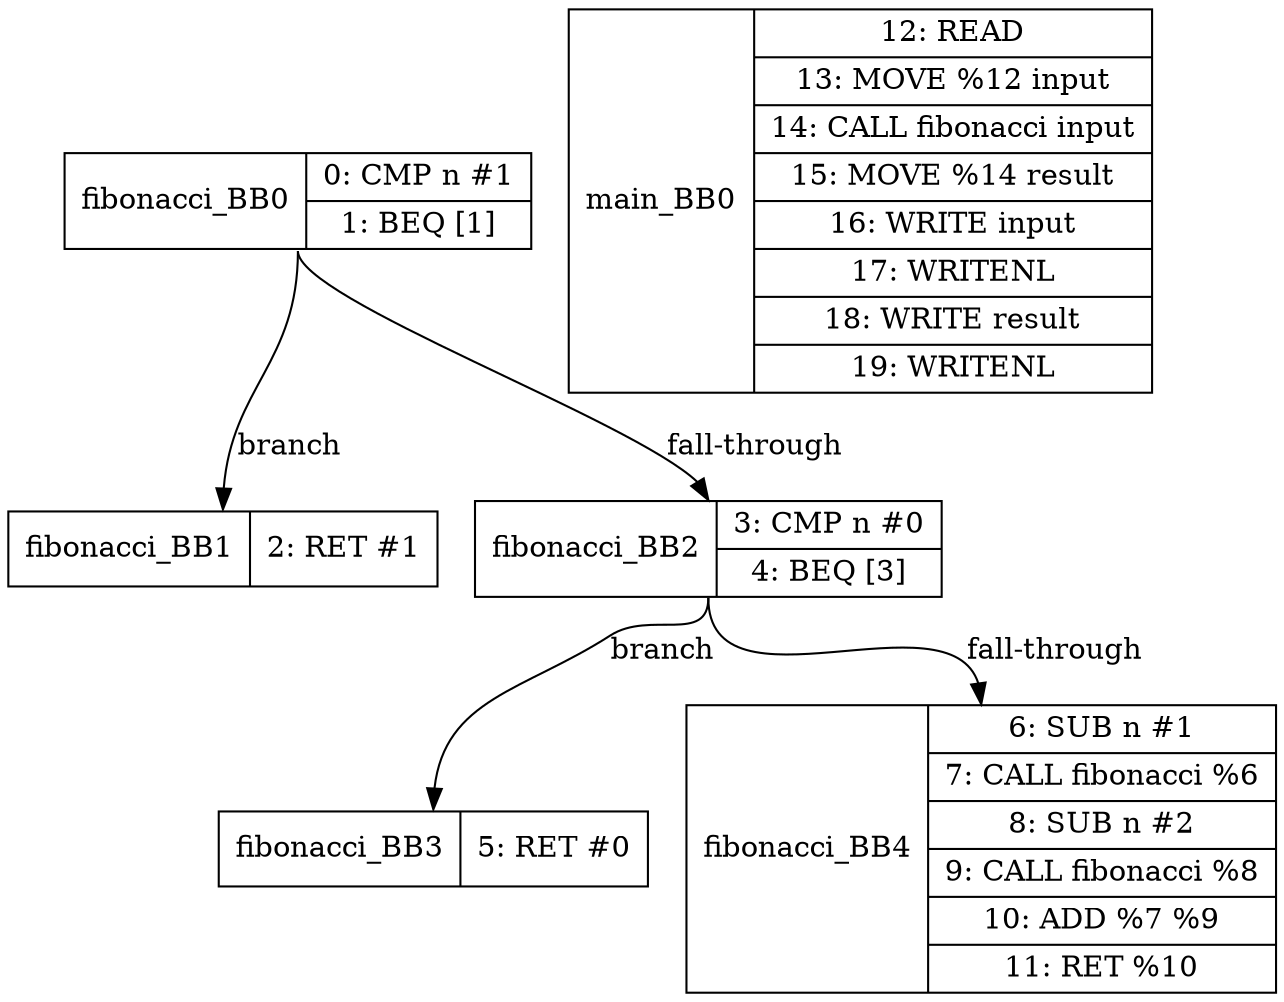 diGraph G { 
fibonacci_BB0 [shape=record, label="<b>fibonacci_BB0| {0: CMP n #1|1: BEQ [1]}"];
fibonacci_BB1 [shape=record, label="<b>fibonacci_BB1| {2: RET #1}"];
fibonacci_BB2 [shape=record, label="<b>fibonacci_BB2| {3: CMP n #0|4: BEQ [3]}"];
fibonacci_BB3 [shape=record, label="<b>fibonacci_BB3| {5: RET #0}"];
fibonacci_BB4 [shape=record, label="<b>fibonacci_BB4| {6: SUB n #1|7: CALL fibonacci %6|8: SUB n #2|9: CALL fibonacci %8|10: ADD %7 %9|11: RET %10}"];
main_BB0 [shape=record, label="<b>main_BB0| {12: READ |13: MOVE %12 input|14: CALL fibonacci input|15: MOVE %14 result|16: WRITE input|17: WRITENL |18: WRITE result|19: WRITENL }"];

fibonacci_BB0:s -> fibonacci_BB1:n [label="branch"];
fibonacci_BB0:s -> fibonacci_BB2:n [label="fall-through"];
fibonacci_BB2:s -> fibonacci_BB3:n [label="branch"];
fibonacci_BB2:s -> fibonacci_BB4:n [label="fall-through"];


}